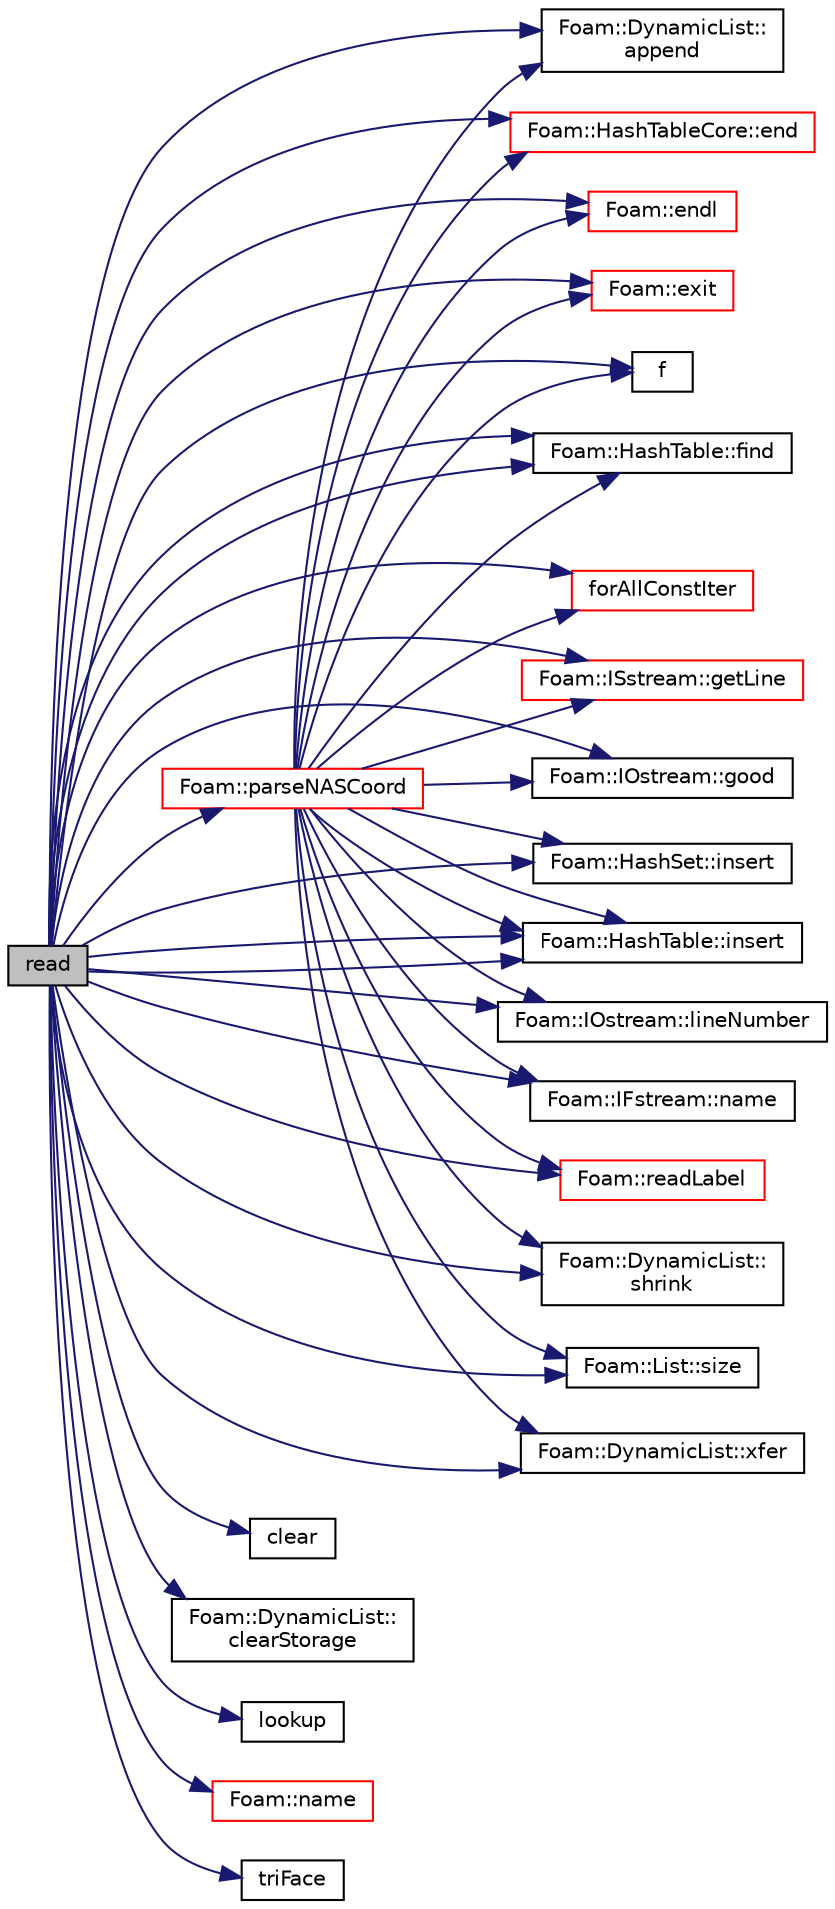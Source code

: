 digraph "read"
{
  bgcolor="transparent";
  edge [fontname="Helvetica",fontsize="10",labelfontname="Helvetica",labelfontsize="10"];
  node [fontname="Helvetica",fontsize="10",shape=record];
  rankdir="LR";
  Node654 [label="read",height=0.2,width=0.4,color="black", fillcolor="grey75", style="filled", fontcolor="black"];
  Node654 -> Node655 [color="midnightblue",fontsize="10",style="solid",fontname="Helvetica"];
  Node655 [label="Foam::DynamicList::\lappend",height=0.2,width=0.4,color="black",URL="$a27005.html#a7b67b42af715604376ad63a681dee6d8",tooltip="Append an element at the end of the list. "];
  Node654 -> Node656 [color="midnightblue",fontsize="10",style="solid",fontname="Helvetica"];
  Node656 [label="clear",height=0.2,width=0.4,color="black",URL="$a39635.html#a0d972f1186e0939b42675a2df621c10e"];
  Node654 -> Node657 [color="midnightblue",fontsize="10",style="solid",fontname="Helvetica"];
  Node657 [label="Foam::DynamicList::\lclearStorage",height=0.2,width=0.4,color="black",URL="$a27005.html#a77e7fd5aa3adf14be9cbcd6e670f7843",tooltip="Clear the list and delete storage. "];
  Node654 -> Node658 [color="midnightblue",fontsize="10",style="solid",fontname="Helvetica"];
  Node658 [label="Foam::HashTableCore::end",height=0.2,width=0.4,color="red",URL="$a26849.html#a540580a296c0ff351686ceb4f27b6fe6",tooltip="iteratorEnd set to beyond the end of any HashTable "];
  Node654 -> Node666 [color="midnightblue",fontsize="10",style="solid",fontname="Helvetica"];
  Node666 [label="Foam::endl",height=0.2,width=0.4,color="red",URL="$a21851.html#a2db8fe02a0d3909e9351bb4275b23ce4",tooltip="Add newline and flush stream. "];
  Node654 -> Node668 [color="midnightblue",fontsize="10",style="solid",fontname="Helvetica"];
  Node668 [label="Foam::exit",height=0.2,width=0.4,color="red",URL="$a21851.html#a06ca7250d8e89caf05243ec094843642"];
  Node654 -> Node710 [color="midnightblue",fontsize="10",style="solid",fontname="Helvetica"];
  Node710 [label="f",height=0.2,width=0.4,color="black",URL="$a18335.html#a888be93833ac7a23170555c69c690288"];
  Node654 -> Node711 [color="midnightblue",fontsize="10",style="solid",fontname="Helvetica"];
  Node711 [label="Foam::HashTable::find",height=0.2,width=0.4,color="black",URL="$a26841.html#a76b2c74ebd9f33fa9f76261b027ffc11",tooltip="Find and return an iterator set at the hashedEntry. "];
  Node654 -> Node711 [color="midnightblue",fontsize="10",style="solid",fontname="Helvetica"];
  Node654 -> Node712 [color="midnightblue",fontsize="10",style="solid",fontname="Helvetica"];
  Node712 [label="forAllConstIter",height=0.2,width=0.4,color="red",URL="$a39311.html#ae21e2836509b0fa7f7cedf6493b11b09"];
  Node654 -> Node959 [color="midnightblue",fontsize="10",style="solid",fontname="Helvetica"];
  Node959 [label="Foam::ISstream::getLine",height=0.2,width=0.4,color="red",URL="$a27393.html#a94b82bd8f7d8cdaa83c9c70b7c919f78",tooltip="Raw, low-level getline into a string function. "];
  Node654 -> Node700 [color="midnightblue",fontsize="10",style="solid",fontname="Helvetica"];
  Node700 [label="Foam::IOstream::good",height=0.2,width=0.4,color="black",URL="$a27333.html#abdcc7f96f487faadc7769afcf58fe992",tooltip="Return true if next operation might succeed. "];
  Node654 -> Node961 [color="midnightblue",fontsize="10",style="solid",fontname="Helvetica"];
  Node961 [label="Foam::HashSet::insert",height=0.2,width=0.4,color="black",URL="$a26829.html#a49f0753d9652681fc3a81f59951a0ad7",tooltip="Insert a new entry. "];
  Node654 -> Node872 [color="midnightblue",fontsize="10",style="solid",fontname="Helvetica"];
  Node872 [label="Foam::HashTable::insert",height=0.2,width=0.4,color="black",URL="$a26841.html#a5eee1e0e199ad59b9cb3916cd42156e0",tooltip="Insert a new hashedEntry. "];
  Node654 -> Node872 [color="midnightblue",fontsize="10",style="solid",fontname="Helvetica"];
  Node654 -> Node701 [color="midnightblue",fontsize="10",style="solid",fontname="Helvetica"];
  Node701 [label="Foam::IOstream::lineNumber",height=0.2,width=0.4,color="black",URL="$a27333.html#a2bca2e504df91006cb4a2b09ba1ac409",tooltip="Return current stream line number. "];
  Node654 -> Node962 [color="midnightblue",fontsize="10",style="solid",fontname="Helvetica"];
  Node962 [label="lookup",height=0.2,width=0.4,color="black",URL="$a21791.html#aa12e10d2264a98b7f09469676a073768"];
  Node654 -> Node963 [color="midnightblue",fontsize="10",style="solid",fontname="Helvetica"];
  Node963 [label="Foam::IFstream::name",height=0.2,width=0.4,color="black",URL="$a27289.html#aba53f1f9c8fadfa65f4099af10df348c",tooltip="Return the name of the stream. "];
  Node654 -> Node843 [color="midnightblue",fontsize="10",style="solid",fontname="Helvetica"];
  Node843 [label="Foam::name",height=0.2,width=0.4,color="red",URL="$a21851.html#adcb0df2bd4953cb6bb390272d8263c3a",tooltip="Return a string representation of a complex. "];
  Node654 -> Node964 [color="midnightblue",fontsize="10",style="solid",fontname="Helvetica"];
  Node964 [label="Foam::parseNASCoord",height=0.2,width=0.4,color="red",URL="$a21851.html#a663c47a91dbc4b5b9064c385189002be"];
  Node964 -> Node655 [color="midnightblue",fontsize="10",style="solid",fontname="Helvetica"];
  Node964 -> Node658 [color="midnightblue",fontsize="10",style="solid",fontname="Helvetica"];
  Node964 -> Node666 [color="midnightblue",fontsize="10",style="solid",fontname="Helvetica"];
  Node964 -> Node668 [color="midnightblue",fontsize="10",style="solid",fontname="Helvetica"];
  Node964 -> Node710 [color="midnightblue",fontsize="10",style="solid",fontname="Helvetica"];
  Node964 -> Node711 [color="midnightblue",fontsize="10",style="solid",fontname="Helvetica"];
  Node964 -> Node712 [color="midnightblue",fontsize="10",style="solid",fontname="Helvetica"];
  Node964 -> Node959 [color="midnightblue",fontsize="10",style="solid",fontname="Helvetica"];
  Node964 -> Node700 [color="midnightblue",fontsize="10",style="solid",fontname="Helvetica"];
  Node964 -> Node961 [color="midnightblue",fontsize="10",style="solid",fontname="Helvetica"];
  Node964 -> Node872 [color="midnightblue",fontsize="10",style="solid",fontname="Helvetica"];
  Node964 -> Node872 [color="midnightblue",fontsize="10",style="solid",fontname="Helvetica"];
  Node964 -> Node701 [color="midnightblue",fontsize="10",style="solid",fontname="Helvetica"];
  Node964 -> Node963 [color="midnightblue",fontsize="10",style="solid",fontname="Helvetica"];
  Node964 -> Node969 [color="midnightblue",fontsize="10",style="solid",fontname="Helvetica"];
  Node969 [label="Foam::readLabel",height=0.2,width=0.4,color="red",URL="$a21851.html#abb09fbcf651d29208982dd7a601b606f"];
  Node964 -> Node972 [color="midnightblue",fontsize="10",style="solid",fontname="Helvetica"];
  Node972 [label="Foam::DynamicList::\lshrink",height=0.2,width=0.4,color="black",URL="$a27005.html#a88964e734acd91f096c914d0cc5a6e75",tooltip="Shrink the allocated space to the number of elements used. "];
  Node964 -> Node761 [color="midnightblue",fontsize="10",style="solid",fontname="Helvetica"];
  Node761 [label="Foam::List::size",height=0.2,width=0.4,color="black",URL="$a26833.html#a8a5f6fa29bd4b500caf186f60245b384",tooltip="Override size to be inconsistent with allocated storage. "];
  Node964 -> Node974 [color="midnightblue",fontsize="10",style="solid",fontname="Helvetica"];
  Node974 [label="Foam::DynamicList::xfer",height=0.2,width=0.4,color="black",URL="$a27005.html#a48f43ee271fb2edb0fb241b72af0e59c",tooltip="Transfer contents to the Xfer container as a plain List. "];
  Node654 -> Node969 [color="midnightblue",fontsize="10",style="solid",fontname="Helvetica"];
  Node654 -> Node972 [color="midnightblue",fontsize="10",style="solid",fontname="Helvetica"];
  Node654 -> Node761 [color="midnightblue",fontsize="10",style="solid",fontname="Helvetica"];
  Node654 -> Node975 [color="midnightblue",fontsize="10",style="solid",fontname="Helvetica"];
  Node975 [label="triFace",height=0.2,width=0.4,color="black",URL="$a18335.html#a85e205b40128f23c7ad84f2d6fe1a4b1"];
  Node654 -> Node974 [color="midnightblue",fontsize="10",style="solid",fontname="Helvetica"];
}
